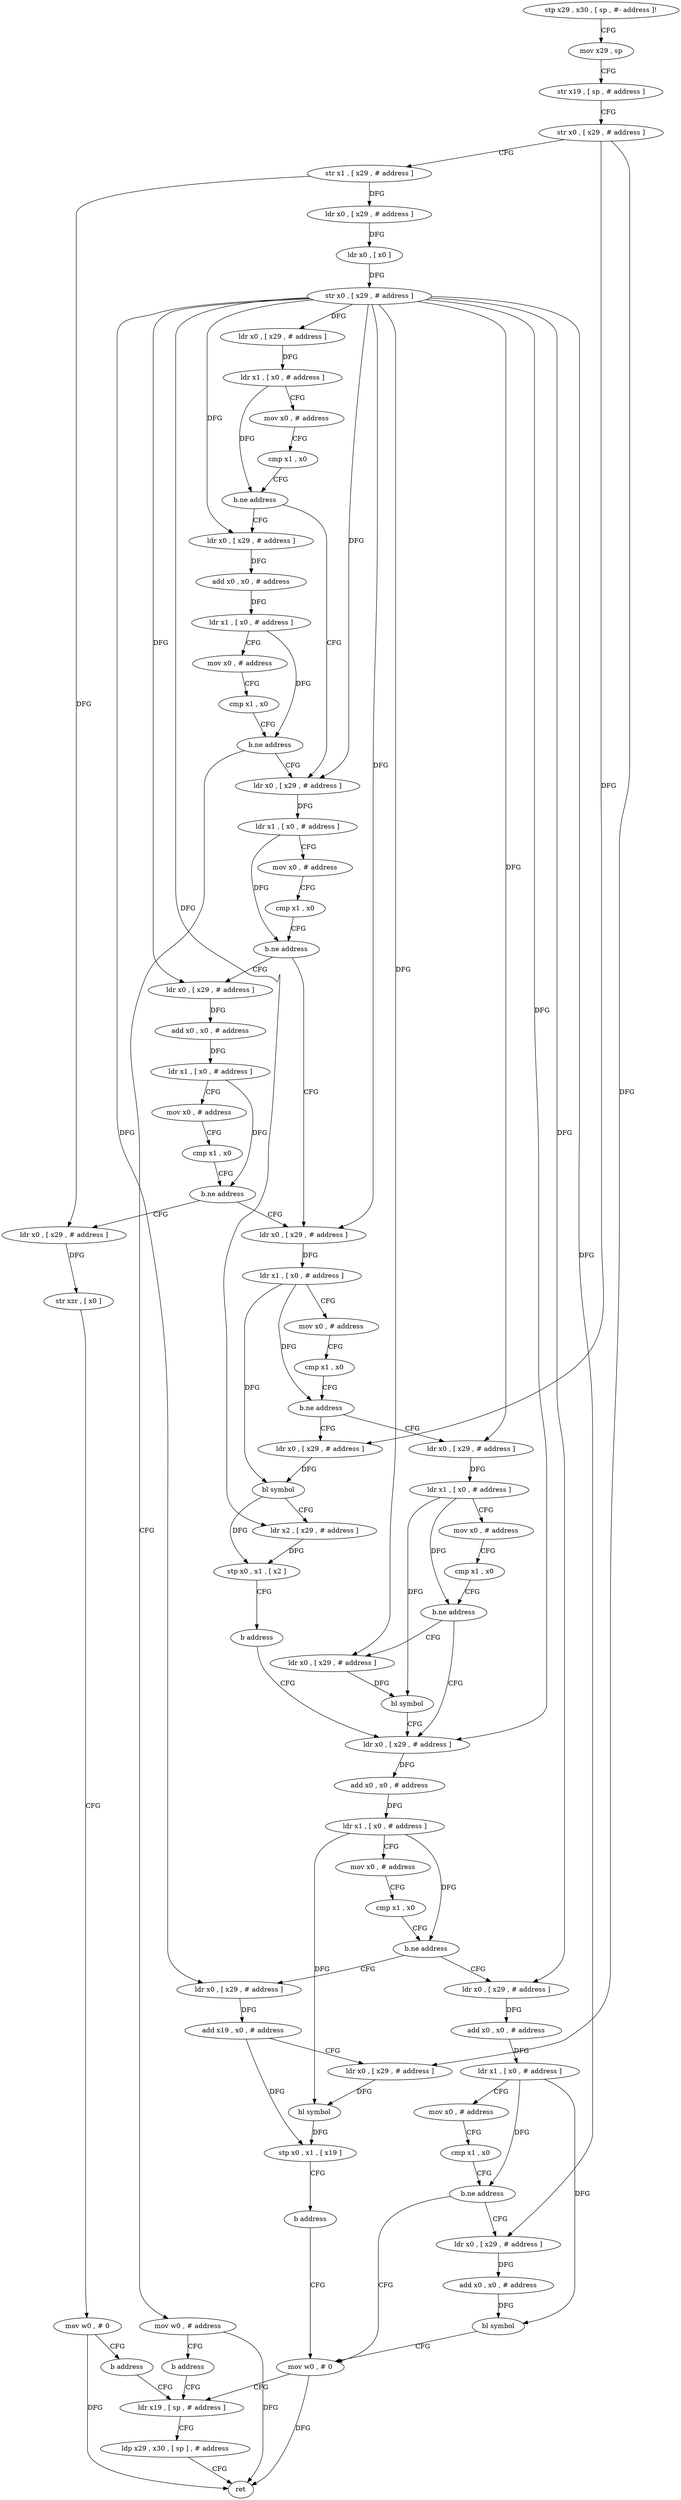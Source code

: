 digraph "func" {
"398988" [label = "stp x29 , x30 , [ sp , #- address ]!" ]
"398992" [label = "mov x29 , sp" ]
"398996" [label = "str x19 , [ sp , # address ]" ]
"399000" [label = "str x0 , [ x29 , # address ]" ]
"399004" [label = "str x1 , [ x29 , # address ]" ]
"399008" [label = "ldr x0 , [ x29 , # address ]" ]
"399012" [label = "ldr x0 , [ x0 ]" ]
"399016" [label = "str x0 , [ x29 , # address ]" ]
"399020" [label = "ldr x0 , [ x29 , # address ]" ]
"399024" [label = "ldr x1 , [ x0 , # address ]" ]
"399028" [label = "mov x0 , # address" ]
"399032" [label = "cmp x1 , x0" ]
"399036" [label = "b.ne address" ]
"399072" [label = "ldr x0 , [ x29 , # address ]" ]
"399040" [label = "ldr x0 , [ x29 , # address ]" ]
"399076" [label = "ldr x1 , [ x0 , # address ]" ]
"399080" [label = "mov x0 , # address" ]
"399084" [label = "cmp x1 , x0" ]
"399088" [label = "b.ne address" ]
"399132" [label = "ldr x0 , [ x29 , # address ]" ]
"399092" [label = "ldr x0 , [ x29 , # address ]" ]
"399044" [label = "add x0 , x0 , # address" ]
"399048" [label = "ldr x1 , [ x0 , # address ]" ]
"399052" [label = "mov x0 , # address" ]
"399056" [label = "cmp x1 , x0" ]
"399060" [label = "b.ne address" ]
"399064" [label = "mov w0 , # address" ]
"399136" [label = "ldr x1 , [ x0 , # address ]" ]
"399140" [label = "mov x0 , # address" ]
"399144" [label = "cmp x1 , x0" ]
"399148" [label = "b.ne address" ]
"399172" [label = "ldr x0 , [ x29 , # address ]" ]
"399152" [label = "ldr x0 , [ x29 , # address ]" ]
"399096" [label = "add x0 , x0 , # address" ]
"399100" [label = "ldr x1 , [ x0 , # address ]" ]
"399104" [label = "mov x0 , # address" ]
"399108" [label = "cmp x1 , x0" ]
"399112" [label = "b.ne address" ]
"399116" [label = "ldr x0 , [ x29 , # address ]" ]
"399068" [label = "b address" ]
"399288" [label = "ldr x19 , [ sp , # address ]" ]
"399176" [label = "ldr x1 , [ x0 , # address ]" ]
"399180" [label = "mov x0 , # address" ]
"399184" [label = "cmp x1 , x0" ]
"399188" [label = "b.ne address" ]
"399200" [label = "ldr x0 , [ x29 , # address ]" ]
"399192" [label = "ldr x0 , [ x29 , # address ]" ]
"399156" [label = "bl symbol" ]
"399160" [label = "ldr x2 , [ x29 , # address ]" ]
"399164" [label = "stp x0 , x1 , [ x2 ]" ]
"399168" [label = "b address" ]
"399120" [label = "str xzr , [ x0 ]" ]
"399124" [label = "mov w0 , # 0" ]
"399128" [label = "b address" ]
"399292" [label = "ldp x29 , x30 , [ sp ] , # address" ]
"399296" [label = "ret" ]
"399204" [label = "add x0 , x0 , # address" ]
"399208" [label = "ldr x1 , [ x0 , # address ]" ]
"399212" [label = "mov x0 , # address" ]
"399216" [label = "cmp x1 , x0" ]
"399220" [label = "b.ne address" ]
"399248" [label = "ldr x0 , [ x29 , # address ]" ]
"399224" [label = "ldr x0 , [ x29 , # address ]" ]
"399196" [label = "bl symbol" ]
"399252" [label = "add x0 , x0 , # address" ]
"399256" [label = "ldr x1 , [ x0 , # address ]" ]
"399260" [label = "mov x0 , # address" ]
"399264" [label = "cmp x1 , x0" ]
"399268" [label = "b.ne address" ]
"399284" [label = "mov w0 , # 0" ]
"399272" [label = "ldr x0 , [ x29 , # address ]" ]
"399228" [label = "add x19 , x0 , # address" ]
"399232" [label = "ldr x0 , [ x29 , # address ]" ]
"399236" [label = "bl symbol" ]
"399240" [label = "stp x0 , x1 , [ x19 ]" ]
"399244" [label = "b address" ]
"399276" [label = "add x0 , x0 , # address" ]
"399280" [label = "bl symbol" ]
"398988" -> "398992" [ label = "CFG" ]
"398992" -> "398996" [ label = "CFG" ]
"398996" -> "399000" [ label = "CFG" ]
"399000" -> "399004" [ label = "CFG" ]
"399000" -> "399152" [ label = "DFG" ]
"399000" -> "399232" [ label = "DFG" ]
"399004" -> "399008" [ label = "DFG" ]
"399004" -> "399116" [ label = "DFG" ]
"399008" -> "399012" [ label = "DFG" ]
"399012" -> "399016" [ label = "DFG" ]
"399016" -> "399020" [ label = "DFG" ]
"399016" -> "399072" [ label = "DFG" ]
"399016" -> "399040" [ label = "DFG" ]
"399016" -> "399132" [ label = "DFG" ]
"399016" -> "399092" [ label = "DFG" ]
"399016" -> "399172" [ label = "DFG" ]
"399016" -> "399160" [ label = "DFG" ]
"399016" -> "399200" [ label = "DFG" ]
"399016" -> "399192" [ label = "DFG" ]
"399016" -> "399248" [ label = "DFG" ]
"399016" -> "399224" [ label = "DFG" ]
"399016" -> "399272" [ label = "DFG" ]
"399020" -> "399024" [ label = "DFG" ]
"399024" -> "399028" [ label = "CFG" ]
"399024" -> "399036" [ label = "DFG" ]
"399028" -> "399032" [ label = "CFG" ]
"399032" -> "399036" [ label = "CFG" ]
"399036" -> "399072" [ label = "CFG" ]
"399036" -> "399040" [ label = "CFG" ]
"399072" -> "399076" [ label = "DFG" ]
"399040" -> "399044" [ label = "DFG" ]
"399076" -> "399080" [ label = "CFG" ]
"399076" -> "399088" [ label = "DFG" ]
"399080" -> "399084" [ label = "CFG" ]
"399084" -> "399088" [ label = "CFG" ]
"399088" -> "399132" [ label = "CFG" ]
"399088" -> "399092" [ label = "CFG" ]
"399132" -> "399136" [ label = "DFG" ]
"399092" -> "399096" [ label = "DFG" ]
"399044" -> "399048" [ label = "DFG" ]
"399048" -> "399052" [ label = "CFG" ]
"399048" -> "399060" [ label = "DFG" ]
"399052" -> "399056" [ label = "CFG" ]
"399056" -> "399060" [ label = "CFG" ]
"399060" -> "399072" [ label = "CFG" ]
"399060" -> "399064" [ label = "CFG" ]
"399064" -> "399068" [ label = "CFG" ]
"399064" -> "399296" [ label = "DFG" ]
"399136" -> "399140" [ label = "CFG" ]
"399136" -> "399148" [ label = "DFG" ]
"399136" -> "399156" [ label = "DFG" ]
"399140" -> "399144" [ label = "CFG" ]
"399144" -> "399148" [ label = "CFG" ]
"399148" -> "399172" [ label = "CFG" ]
"399148" -> "399152" [ label = "CFG" ]
"399172" -> "399176" [ label = "DFG" ]
"399152" -> "399156" [ label = "DFG" ]
"399096" -> "399100" [ label = "DFG" ]
"399100" -> "399104" [ label = "CFG" ]
"399100" -> "399112" [ label = "DFG" ]
"399104" -> "399108" [ label = "CFG" ]
"399108" -> "399112" [ label = "CFG" ]
"399112" -> "399132" [ label = "CFG" ]
"399112" -> "399116" [ label = "CFG" ]
"399116" -> "399120" [ label = "DFG" ]
"399068" -> "399288" [ label = "CFG" ]
"399288" -> "399292" [ label = "CFG" ]
"399176" -> "399180" [ label = "CFG" ]
"399176" -> "399188" [ label = "DFG" ]
"399176" -> "399196" [ label = "DFG" ]
"399180" -> "399184" [ label = "CFG" ]
"399184" -> "399188" [ label = "CFG" ]
"399188" -> "399200" [ label = "CFG" ]
"399188" -> "399192" [ label = "CFG" ]
"399200" -> "399204" [ label = "DFG" ]
"399192" -> "399196" [ label = "DFG" ]
"399156" -> "399160" [ label = "CFG" ]
"399156" -> "399164" [ label = "DFG" ]
"399160" -> "399164" [ label = "DFG" ]
"399164" -> "399168" [ label = "CFG" ]
"399168" -> "399200" [ label = "CFG" ]
"399120" -> "399124" [ label = "CFG" ]
"399124" -> "399128" [ label = "CFG" ]
"399124" -> "399296" [ label = "DFG" ]
"399128" -> "399288" [ label = "CFG" ]
"399292" -> "399296" [ label = "CFG" ]
"399204" -> "399208" [ label = "DFG" ]
"399208" -> "399212" [ label = "CFG" ]
"399208" -> "399220" [ label = "DFG" ]
"399208" -> "399236" [ label = "DFG" ]
"399212" -> "399216" [ label = "CFG" ]
"399216" -> "399220" [ label = "CFG" ]
"399220" -> "399248" [ label = "CFG" ]
"399220" -> "399224" [ label = "CFG" ]
"399248" -> "399252" [ label = "DFG" ]
"399224" -> "399228" [ label = "DFG" ]
"399196" -> "399200" [ label = "CFG" ]
"399252" -> "399256" [ label = "DFG" ]
"399256" -> "399260" [ label = "CFG" ]
"399256" -> "399268" [ label = "DFG" ]
"399256" -> "399280" [ label = "DFG" ]
"399260" -> "399264" [ label = "CFG" ]
"399264" -> "399268" [ label = "CFG" ]
"399268" -> "399284" [ label = "CFG" ]
"399268" -> "399272" [ label = "CFG" ]
"399284" -> "399288" [ label = "CFG" ]
"399284" -> "399296" [ label = "DFG" ]
"399272" -> "399276" [ label = "DFG" ]
"399228" -> "399232" [ label = "CFG" ]
"399228" -> "399240" [ label = "DFG" ]
"399232" -> "399236" [ label = "DFG" ]
"399236" -> "399240" [ label = "DFG" ]
"399240" -> "399244" [ label = "CFG" ]
"399244" -> "399284" [ label = "CFG" ]
"399276" -> "399280" [ label = "DFG" ]
"399280" -> "399284" [ label = "CFG" ]
}

